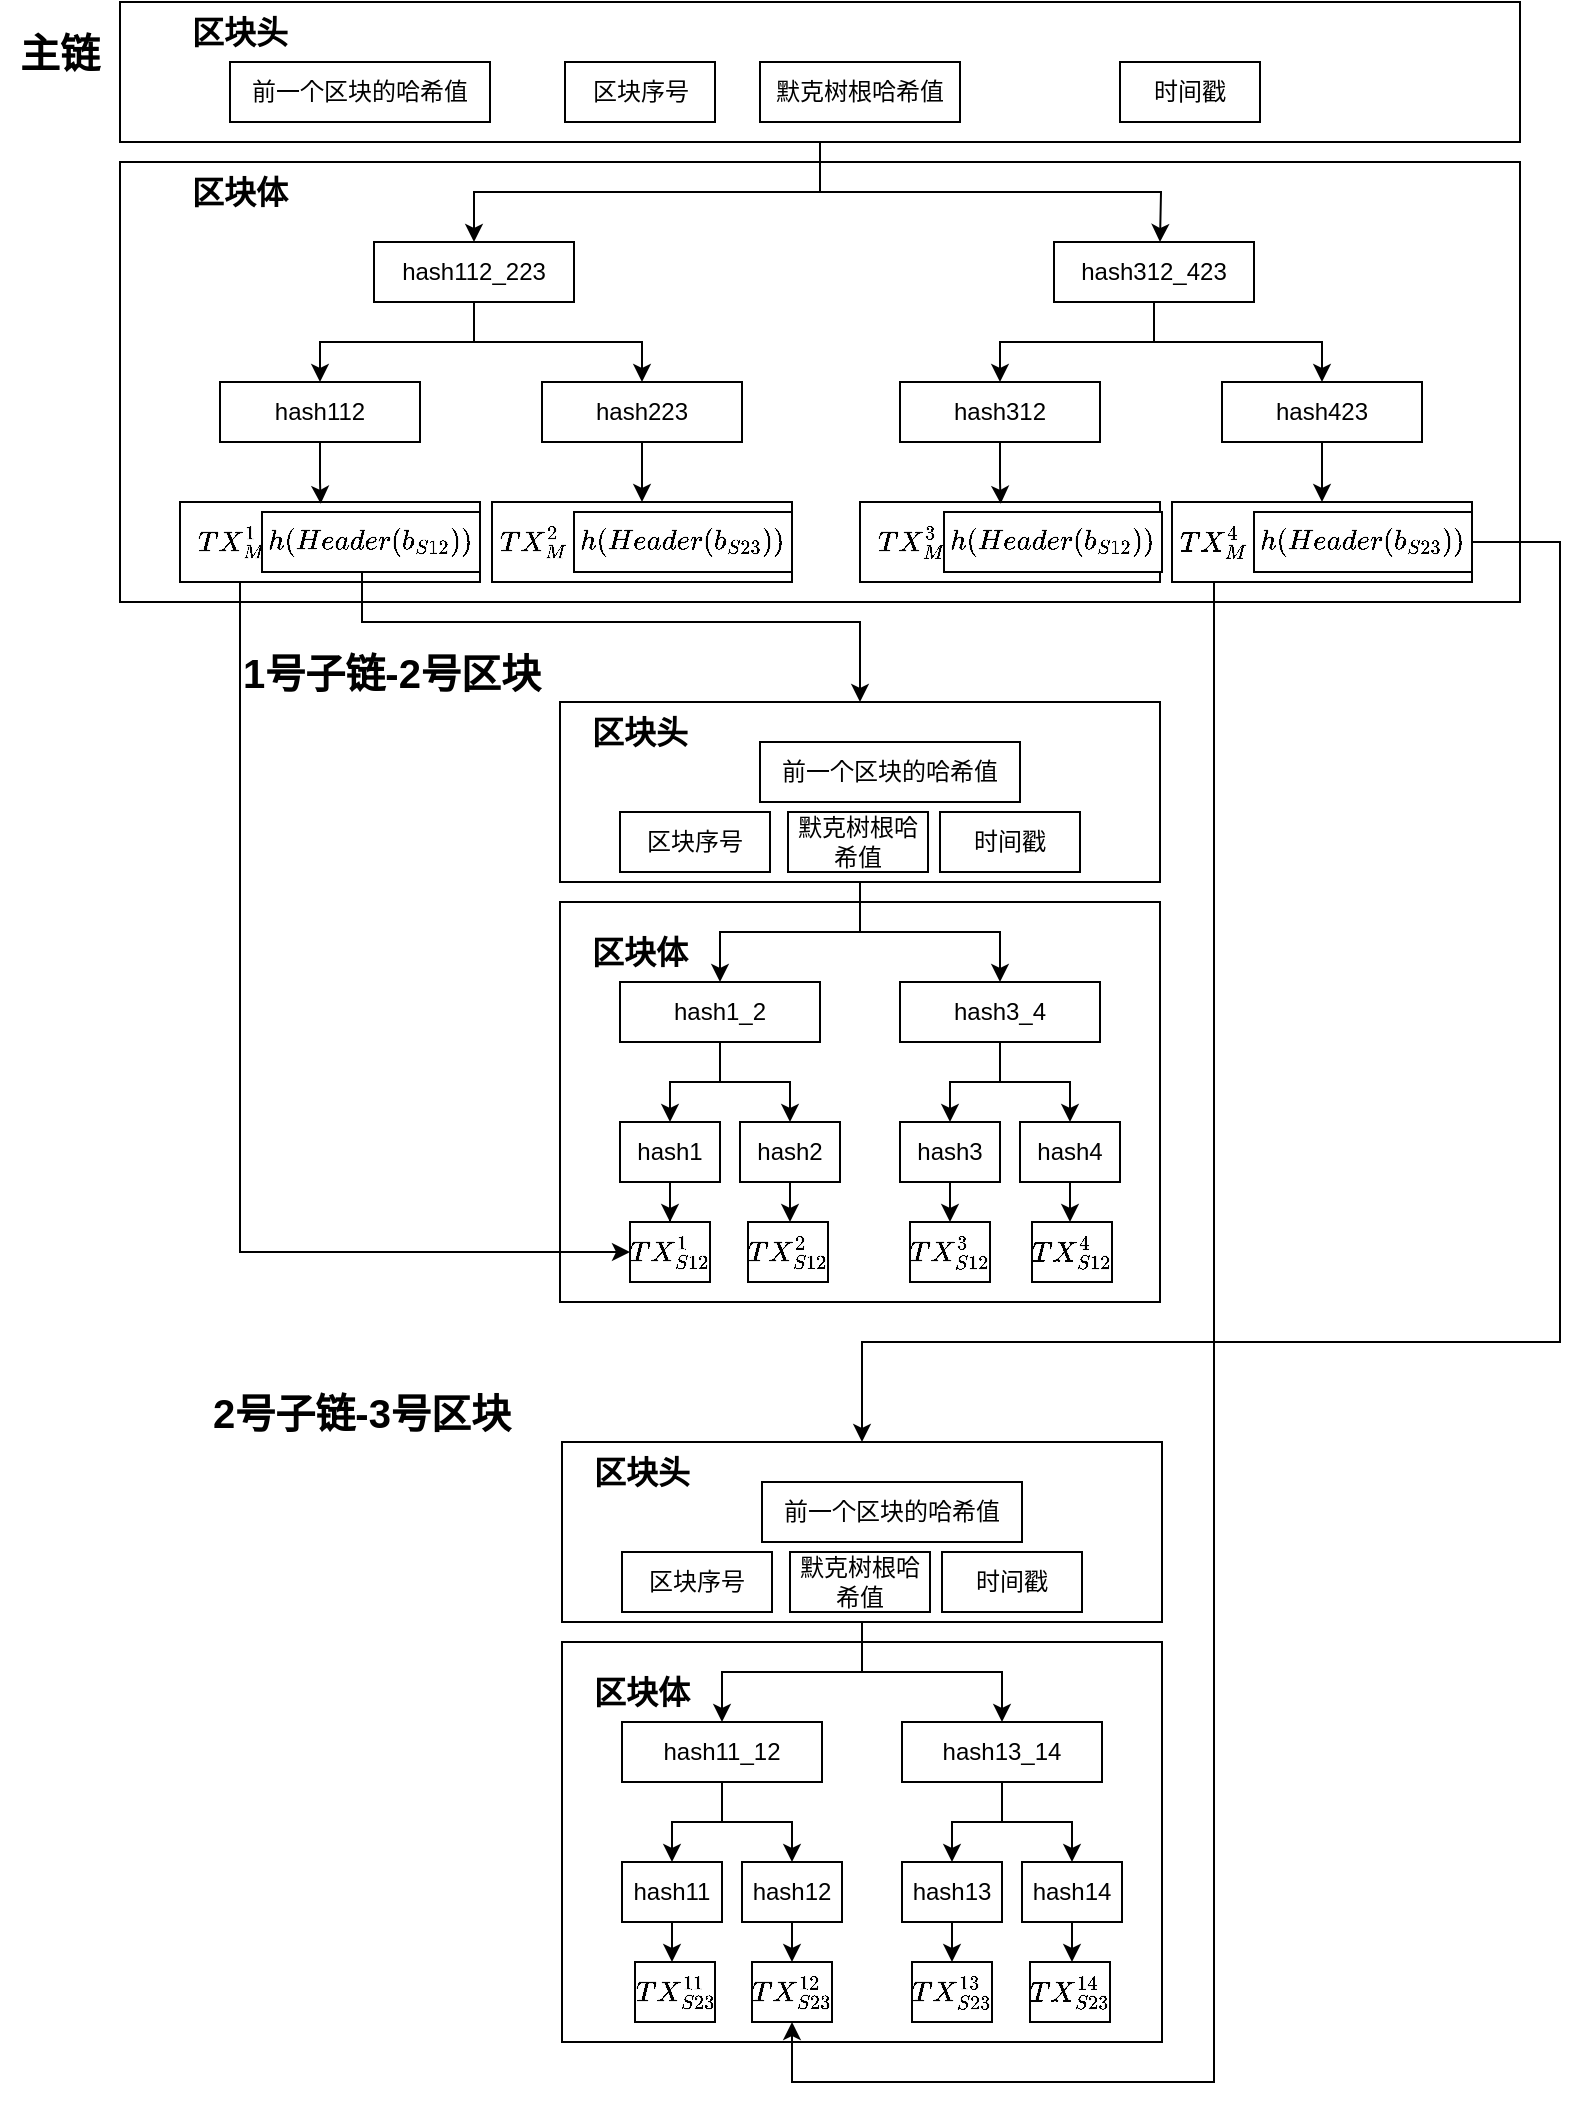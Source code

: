 <mxfile version="21.0.6" type="github">
  <diagram id="3rsK4sRMyDqufHuRaAZe" name="Page-1">
    <mxGraphModel dx="1687" dy="889" grid="1" gridSize="10" guides="1" tooltips="1" connect="1" arrows="1" fold="1" page="1" pageScale="1" pageWidth="827" pageHeight="1169" math="1" shadow="0">
      <root>
        <mxCell id="0" />
        <mxCell id="1" parent="0" />
        <mxCell id="U90KXrBJ-N6k7Ng19d0M-49" value="" style="rounded=0;whiteSpace=wrap;html=1;fillColor=none;" parent="1" vertex="1">
          <mxGeometry x="90" y="110" width="700" height="220" as="geometry" />
        </mxCell>
        <mxCell id="U90KXrBJ-N6k7Ng19d0M-95" value="" style="rounded=0;whiteSpace=wrap;html=1;fillColor=none;" parent="1" vertex="1">
          <mxGeometry x="310" y="480" width="300" height="200" as="geometry" />
        </mxCell>
        <mxCell id="U90KXrBJ-N6k7Ng19d0M-65" value="" style="rounded=0;whiteSpace=wrap;html=1;fillColor=none;" parent="1" vertex="1">
          <mxGeometry x="310" y="380" width="300" height="90" as="geometry" />
        </mxCell>
        <mxCell id="U90KXrBJ-N6k7Ng19d0M-1" value="" style="rounded=0;whiteSpace=wrap;html=1;fillColor=none;" parent="1" vertex="1">
          <mxGeometry x="90" y="30" width="700" height="70" as="geometry" />
        </mxCell>
        <mxCell id="U90KXrBJ-N6k7Ng19d0M-47" style="edgeStyle=orthogonalEdgeStyle;rounded=0;orthogonalLoop=1;jettySize=auto;html=1;entryX=0.5;entryY=0;entryDx=0;entryDy=0;fontSize=8;" parent="1" source="U90KXrBJ-N6k7Ng19d0M-1" edge="1">
          <mxGeometry relative="1" as="geometry">
            <mxPoint x="610" y="150" as="targetPoint" />
          </mxGeometry>
        </mxCell>
        <mxCell id="U90KXrBJ-N6k7Ng19d0M-48" style="edgeStyle=orthogonalEdgeStyle;rounded=0;orthogonalLoop=1;jettySize=auto;html=1;entryX=0.5;entryY=0;entryDx=0;entryDy=0;fontSize=8;" parent="1" source="U90KXrBJ-N6k7Ng19d0M-1" target="U90KXrBJ-N6k7Ng19d0M-20" edge="1">
          <mxGeometry relative="1" as="geometry" />
        </mxCell>
        <mxCell id="U90KXrBJ-N6k7Ng19d0M-2" value="前一个区块的哈希值" style="rounded=0;whiteSpace=wrap;html=1;fillColor=default;" parent="1" vertex="1">
          <mxGeometry x="145" y="60" width="130" height="30" as="geometry" />
        </mxCell>
        <mxCell id="U90KXrBJ-N6k7Ng19d0M-4" value="默克树根哈希值" style="rounded=0;whiteSpace=wrap;html=1;fillColor=default;" parent="1" vertex="1">
          <mxGeometry x="410" y="60" width="100" height="30" as="geometry" />
        </mxCell>
        <mxCell id="U90KXrBJ-N6k7Ng19d0M-5" value="时间戳" style="rounded=0;whiteSpace=wrap;html=1;fillColor=default;" parent="1" vertex="1">
          <mxGeometry x="590" y="60" width="70" height="30" as="geometry" />
        </mxCell>
        <mxCell id="U90KXrBJ-N6k7Ng19d0M-160" style="edgeStyle=orthogonalEdgeStyle;rounded=0;orthogonalLoop=1;jettySize=auto;html=1;entryX=0;entryY=0.5;entryDx=0;entryDy=0;fontSize=20;" parent="1" source="U90KXrBJ-N6k7Ng19d0M-7" target="U90KXrBJ-N6k7Ng19d0M-69" edge="1">
          <mxGeometry relative="1" as="geometry">
            <Array as="points">
              <mxPoint x="150" y="655" />
            </Array>
          </mxGeometry>
        </mxCell>
        <mxCell id="U90KXrBJ-N6k7Ng19d0M-7" value="" style="rounded=0;whiteSpace=wrap;html=1;fillColor=default;" parent="1" vertex="1">
          <mxGeometry x="120" y="280" width="150" height="40" as="geometry" />
        </mxCell>
        <mxCell id="U90KXrBJ-N6k7Ng19d0M-179" style="edgeStyle=orthogonalEdgeStyle;rounded=0;orthogonalLoop=1;jettySize=auto;html=1;entryX=0.5;entryY=0;entryDx=0;entryDy=0;fontSize=11;" parent="1" target="U90KXrBJ-N6k7Ng19d0M-65" edge="1">
          <mxGeometry relative="1" as="geometry">
            <Array as="points">
              <mxPoint x="211" y="340" />
              <mxPoint x="460" y="340" />
            </Array>
            <mxPoint x="211" y="315" as="sourcePoint" />
          </mxGeometry>
        </mxCell>
        <mxCell id="U90KXrBJ-N6k7Ng19d0M-185" style="edgeStyle=orthogonalEdgeStyle;rounded=0;orthogonalLoop=1;jettySize=auto;html=1;entryX=0.469;entryY=0.023;entryDx=0;entryDy=0;entryPerimeter=0;fontSize=11;" parent="1" source="U90KXrBJ-N6k7Ng19d0M-9" target="U90KXrBJ-N6k7Ng19d0M-7" edge="1">
          <mxGeometry relative="1" as="geometry" />
        </mxCell>
        <mxCell id="U90KXrBJ-N6k7Ng19d0M-9" value="hash112" style="rounded=0;whiteSpace=wrap;html=1;fillColor=default;" parent="1" vertex="1">
          <mxGeometry x="140" y="220" width="100" height="30" as="geometry" />
        </mxCell>
        <mxCell id="U90KXrBJ-N6k7Ng19d0M-31" style="edgeStyle=orthogonalEdgeStyle;rounded=0;orthogonalLoop=1;jettySize=auto;html=1;entryX=0.5;entryY=0;entryDx=0;entryDy=0;fontSize=8;" parent="1" source="U90KXrBJ-N6k7Ng19d0M-20" target="U90KXrBJ-N6k7Ng19d0M-9" edge="1">
          <mxGeometry relative="1" as="geometry">
            <Array as="points">
              <mxPoint x="267" y="200" />
              <mxPoint x="190" y="200" />
            </Array>
          </mxGeometry>
        </mxCell>
        <mxCell id="U90KXrBJ-N6k7Ng19d0M-191" style="edgeStyle=orthogonalEdgeStyle;rounded=0;orthogonalLoop=1;jettySize=auto;html=1;entryX=0.5;entryY=0;entryDx=0;entryDy=0;fontSize=11;" parent="1" source="U90KXrBJ-N6k7Ng19d0M-20" target="U90KXrBJ-N6k7Ng19d0M-189" edge="1">
          <mxGeometry relative="1" as="geometry">
            <Array as="points">
              <mxPoint x="267" y="200" />
              <mxPoint x="351" y="200" />
            </Array>
          </mxGeometry>
        </mxCell>
        <mxCell id="U90KXrBJ-N6k7Ng19d0M-20" value="hash112_223" style="rounded=0;whiteSpace=wrap;html=1;fillColor=default;" parent="1" vertex="1">
          <mxGeometry x="217" y="150" width="100" height="30" as="geometry" />
        </mxCell>
        <mxCell id="U90KXrBJ-N6k7Ng19d0M-50" value="&lt;span style=&quot;font-size: 16px;&quot;&gt;&lt;b&gt;区块体&lt;/b&gt;&lt;/span&gt;" style="text;html=1;strokeColor=none;fillColor=none;align=center;verticalAlign=middle;whiteSpace=wrap;rounded=0;" parent="1" vertex="1">
          <mxGeometry x="90" y="110" width="120" height="30" as="geometry" />
        </mxCell>
        <mxCell id="U90KXrBJ-N6k7Ng19d0M-51" value="&lt;span style=&quot;font-size: 16px;&quot;&gt;&lt;b&gt;区块头&lt;/b&gt;&lt;/span&gt;" style="text;html=1;strokeColor=none;fillColor=none;align=center;verticalAlign=middle;whiteSpace=wrap;rounded=0;" parent="1" vertex="1">
          <mxGeometry x="90" y="30" width="120" height="30" as="geometry" />
        </mxCell>
        <mxCell id="U90KXrBJ-N6k7Ng19d0M-62" style="edgeStyle=orthogonalEdgeStyle;rounded=0;orthogonalLoop=1;jettySize=auto;html=1;entryX=0.5;entryY=0;entryDx=0;entryDy=0;fontSize=8;" parent="1" source="U90KXrBJ-N6k7Ng19d0M-65" target="U90KXrBJ-N6k7Ng19d0M-123" edge="1">
          <mxGeometry relative="1" as="geometry">
            <mxPoint x="613" y="520" as="targetPoint" />
          </mxGeometry>
        </mxCell>
        <mxCell id="U90KXrBJ-N6k7Ng19d0M-63" style="edgeStyle=orthogonalEdgeStyle;rounded=0;orthogonalLoop=1;jettySize=auto;html=1;entryX=0.5;entryY=0;entryDx=0;entryDy=0;fontSize=8;" parent="1" source="U90KXrBJ-N6k7Ng19d0M-65" target="U90KXrBJ-N6k7Ng19d0M-76" edge="1">
          <mxGeometry relative="1" as="geometry" />
        </mxCell>
        <mxCell id="U90KXrBJ-N6k7Ng19d0M-66" value="前一个区块的哈希值" style="rounded=0;whiteSpace=wrap;html=1;fillColor=default;" parent="1" vertex="1">
          <mxGeometry x="410" y="400" width="130" height="30" as="geometry" />
        </mxCell>
        <mxCell id="U90KXrBJ-N6k7Ng19d0M-67" value="默克树根哈希值" style="rounded=0;whiteSpace=wrap;html=1;fillColor=default;" parent="1" vertex="1">
          <mxGeometry x="424" y="435" width="70" height="30" as="geometry" />
        </mxCell>
        <mxCell id="U90KXrBJ-N6k7Ng19d0M-68" value="时间戳" style="rounded=0;whiteSpace=wrap;html=1;fillColor=default;" parent="1" vertex="1">
          <mxGeometry x="500" y="435" width="70" height="30" as="geometry" />
        </mxCell>
        <mxCell id="U90KXrBJ-N6k7Ng19d0M-69" value="$$TX_{S12}^1$$" style="rounded=0;whiteSpace=wrap;html=1;fillColor=default;" parent="1" vertex="1">
          <mxGeometry x="345" y="640" width="40" height="30" as="geometry" />
        </mxCell>
        <mxCell id="U90KXrBJ-N6k7Ng19d0M-103" style="edgeStyle=orthogonalEdgeStyle;rounded=0;orthogonalLoop=1;jettySize=auto;html=1;entryX=0.5;entryY=0;entryDx=0;entryDy=0;fontSize=20;" parent="1" source="U90KXrBJ-N6k7Ng19d0M-73" target="U90KXrBJ-N6k7Ng19d0M-69" edge="1">
          <mxGeometry relative="1" as="geometry" />
        </mxCell>
        <mxCell id="U90KXrBJ-N6k7Ng19d0M-73" value="hash1" style="rounded=0;whiteSpace=wrap;html=1;fillColor=default;" parent="1" vertex="1">
          <mxGeometry x="340" y="590" width="50" height="30" as="geometry" />
        </mxCell>
        <mxCell id="U90KXrBJ-N6k7Ng19d0M-74" style="edgeStyle=orthogonalEdgeStyle;rounded=0;orthogonalLoop=1;jettySize=auto;html=1;entryX=0.5;entryY=0;entryDx=0;entryDy=0;fontSize=8;" parent="1" source="U90KXrBJ-N6k7Ng19d0M-76" target="U90KXrBJ-N6k7Ng19d0M-73" edge="1">
          <mxGeometry relative="1" as="geometry" />
        </mxCell>
        <mxCell id="U90KXrBJ-N6k7Ng19d0M-114" style="edgeStyle=orthogonalEdgeStyle;rounded=0;orthogonalLoop=1;jettySize=auto;html=1;entryX=0.5;entryY=0;entryDx=0;entryDy=0;fontSize=20;" parent="1" source="U90KXrBJ-N6k7Ng19d0M-76" target="U90KXrBJ-N6k7Ng19d0M-112" edge="1">
          <mxGeometry relative="1" as="geometry" />
        </mxCell>
        <mxCell id="U90KXrBJ-N6k7Ng19d0M-76" value="hash1_2" style="rounded=0;whiteSpace=wrap;html=1;fillColor=default;" parent="1" vertex="1">
          <mxGeometry x="340" y="520" width="100" height="30" as="geometry" />
        </mxCell>
        <mxCell id="U90KXrBJ-N6k7Ng19d0M-96" value="&lt;span style=&quot;font-size: 16px;&quot;&gt;&lt;b&gt;区块体&lt;/b&gt;&lt;/span&gt;" style="text;html=1;strokeColor=none;fillColor=none;align=center;verticalAlign=middle;whiteSpace=wrap;rounded=0;" parent="1" vertex="1">
          <mxGeometry x="290" y="490" width="120" height="30" as="geometry" />
        </mxCell>
        <mxCell id="U90KXrBJ-N6k7Ng19d0M-97" value="&lt;span style=&quot;font-size: 16px;&quot;&gt;&lt;b&gt;区块头&lt;/b&gt;&lt;/span&gt;" style="text;html=1;strokeColor=none;fillColor=none;align=center;verticalAlign=middle;whiteSpace=wrap;rounded=0;" parent="1" vertex="1">
          <mxGeometry x="290" y="380" width="120" height="30" as="geometry" />
        </mxCell>
        <mxCell id="U90KXrBJ-N6k7Ng19d0M-101" value="&lt;font style=&quot;font-size: 20px;&quot;&gt;&lt;b&gt;主链&lt;/b&gt;&lt;/font&gt;" style="text;html=1;strokeColor=none;fillColor=none;align=center;verticalAlign=middle;whiteSpace=wrap;rounded=0;fontSize=12;" parent="1" vertex="1">
          <mxGeometry x="30" y="40" width="60" height="30" as="geometry" />
        </mxCell>
        <mxCell id="U90KXrBJ-N6k7Ng19d0M-102" value="&lt;font style=&quot;font-size: 20px;&quot;&gt;&lt;b&gt;1号子链-2号区块&lt;/b&gt;&lt;/font&gt;" style="text;html=1;strokeColor=none;fillColor=none;align=center;verticalAlign=middle;whiteSpace=wrap;rounded=0;fontSize=12;" parent="1" vertex="1">
          <mxGeometry x="131" y="350" width="190" height="30" as="geometry" />
        </mxCell>
        <mxCell id="U90KXrBJ-N6k7Ng19d0M-111" style="edgeStyle=orthogonalEdgeStyle;rounded=0;orthogonalLoop=1;jettySize=auto;html=1;entryX=0.5;entryY=0;entryDx=0;entryDy=0;fontSize=20;" parent="1" source="U90KXrBJ-N6k7Ng19d0M-112" edge="1">
          <mxGeometry relative="1" as="geometry">
            <mxPoint x="425" y="640" as="targetPoint" />
          </mxGeometry>
        </mxCell>
        <mxCell id="U90KXrBJ-N6k7Ng19d0M-112" value="hash2" style="rounded=0;whiteSpace=wrap;html=1;fillColor=default;" parent="1" vertex="1">
          <mxGeometry x="400" y="590" width="50" height="30" as="geometry" />
        </mxCell>
        <mxCell id="U90KXrBJ-N6k7Ng19d0M-115" value="区块序号" style="rounded=0;whiteSpace=wrap;html=1;fillColor=default;" parent="1" vertex="1">
          <mxGeometry x="312.5" y="60" width="75" height="30" as="geometry" />
        </mxCell>
        <mxCell id="U90KXrBJ-N6k7Ng19d0M-116" value="区块序号" style="rounded=0;whiteSpace=wrap;html=1;fillColor=default;" parent="1" vertex="1">
          <mxGeometry x="340" y="435" width="75" height="30" as="geometry" />
        </mxCell>
        <mxCell id="U90KXrBJ-N6k7Ng19d0M-119" style="edgeStyle=orthogonalEdgeStyle;rounded=0;orthogonalLoop=1;jettySize=auto;html=1;entryX=0.5;entryY=0;entryDx=0;entryDy=0;fontSize=20;" parent="1" source="U90KXrBJ-N6k7Ng19d0M-120" edge="1">
          <mxGeometry relative="1" as="geometry">
            <mxPoint x="505" y="640" as="targetPoint" />
          </mxGeometry>
        </mxCell>
        <mxCell id="U90KXrBJ-N6k7Ng19d0M-120" value="hash3" style="rounded=0;whiteSpace=wrap;html=1;fillColor=default;" parent="1" vertex="1">
          <mxGeometry x="480" y="590" width="50" height="30" as="geometry" />
        </mxCell>
        <mxCell id="U90KXrBJ-N6k7Ng19d0M-121" style="edgeStyle=orthogonalEdgeStyle;rounded=0;orthogonalLoop=1;jettySize=auto;html=1;entryX=0.5;entryY=0;entryDx=0;entryDy=0;fontSize=8;" parent="1" source="U90KXrBJ-N6k7Ng19d0M-123" target="U90KXrBJ-N6k7Ng19d0M-120" edge="1">
          <mxGeometry relative="1" as="geometry" />
        </mxCell>
        <mxCell id="U90KXrBJ-N6k7Ng19d0M-122" style="edgeStyle=orthogonalEdgeStyle;rounded=0;orthogonalLoop=1;jettySize=auto;html=1;entryX=0.5;entryY=0;entryDx=0;entryDy=0;fontSize=20;" parent="1" source="U90KXrBJ-N6k7Ng19d0M-123" target="U90KXrBJ-N6k7Ng19d0M-126" edge="1">
          <mxGeometry relative="1" as="geometry" />
        </mxCell>
        <mxCell id="U90KXrBJ-N6k7Ng19d0M-123" value="hash3_4" style="rounded=0;whiteSpace=wrap;html=1;fillColor=default;" parent="1" vertex="1">
          <mxGeometry x="480" y="520" width="100" height="30" as="geometry" />
        </mxCell>
        <mxCell id="U90KXrBJ-N6k7Ng19d0M-125" style="edgeStyle=orthogonalEdgeStyle;rounded=0;orthogonalLoop=1;jettySize=auto;html=1;entryX=0.5;entryY=0;entryDx=0;entryDy=0;fontSize=20;" parent="1" source="U90KXrBJ-N6k7Ng19d0M-126" edge="1">
          <mxGeometry relative="1" as="geometry">
            <mxPoint x="565" y="640" as="targetPoint" />
          </mxGeometry>
        </mxCell>
        <mxCell id="U90KXrBJ-N6k7Ng19d0M-126" value="hash4" style="rounded=0;whiteSpace=wrap;html=1;fillColor=default;" parent="1" vertex="1">
          <mxGeometry x="540" y="590" width="50" height="30" as="geometry" />
        </mxCell>
        <mxCell id="U90KXrBJ-N6k7Ng19d0M-127" value="" style="rounded=0;whiteSpace=wrap;html=1;fillColor=none;" parent="1" vertex="1">
          <mxGeometry x="311" y="850" width="300" height="200" as="geometry" />
        </mxCell>
        <mxCell id="U90KXrBJ-N6k7Ng19d0M-128" value="" style="rounded=0;whiteSpace=wrap;html=1;fillColor=none;" parent="1" vertex="1">
          <mxGeometry x="311" y="750" width="300" height="90" as="geometry" />
        </mxCell>
        <mxCell id="U90KXrBJ-N6k7Ng19d0M-129" style="edgeStyle=orthogonalEdgeStyle;rounded=0;orthogonalLoop=1;jettySize=auto;html=1;entryX=0.5;entryY=0;entryDx=0;entryDy=0;fontSize=8;" parent="1" source="U90KXrBJ-N6k7Ng19d0M-128" target="U90KXrBJ-N6k7Ng19d0M-156" edge="1">
          <mxGeometry relative="1" as="geometry">
            <mxPoint x="614" y="890" as="targetPoint" />
          </mxGeometry>
        </mxCell>
        <mxCell id="U90KXrBJ-N6k7Ng19d0M-130" style="edgeStyle=orthogonalEdgeStyle;rounded=0;orthogonalLoop=1;jettySize=auto;html=1;entryX=0.5;entryY=0;entryDx=0;entryDy=0;fontSize=8;" parent="1" source="U90KXrBJ-N6k7Ng19d0M-128" target="U90KXrBJ-N6k7Ng19d0M-140" edge="1">
          <mxGeometry relative="1" as="geometry" />
        </mxCell>
        <mxCell id="U90KXrBJ-N6k7Ng19d0M-132" value="前一个区块的哈希值" style="rounded=0;whiteSpace=wrap;html=1;fillColor=default;" parent="1" vertex="1">
          <mxGeometry x="411" y="770" width="130" height="30" as="geometry" />
        </mxCell>
        <mxCell id="U90KXrBJ-N6k7Ng19d0M-133" value="默克树根哈希值" style="rounded=0;whiteSpace=wrap;html=1;fillColor=default;" parent="1" vertex="1">
          <mxGeometry x="425" y="805" width="70" height="30" as="geometry" />
        </mxCell>
        <mxCell id="U90KXrBJ-N6k7Ng19d0M-134" value="时间戳" style="rounded=0;whiteSpace=wrap;html=1;fillColor=default;" parent="1" vertex="1">
          <mxGeometry x="501" y="805" width="70" height="30" as="geometry" />
        </mxCell>
        <mxCell id="U90KXrBJ-N6k7Ng19d0M-136" style="edgeStyle=orthogonalEdgeStyle;rounded=0;orthogonalLoop=1;jettySize=auto;html=1;entryX=0.5;entryY=0;entryDx=0;entryDy=0;fontSize=20;" parent="1" source="U90KXrBJ-N6k7Ng19d0M-137" edge="1">
          <mxGeometry relative="1" as="geometry">
            <mxPoint x="366" y="1010" as="targetPoint" />
          </mxGeometry>
        </mxCell>
        <mxCell id="U90KXrBJ-N6k7Ng19d0M-137" value="hash11" style="rounded=0;whiteSpace=wrap;html=1;fillColor=default;" parent="1" vertex="1">
          <mxGeometry x="341" y="960" width="50" height="30" as="geometry" />
        </mxCell>
        <mxCell id="U90KXrBJ-N6k7Ng19d0M-138" style="edgeStyle=orthogonalEdgeStyle;rounded=0;orthogonalLoop=1;jettySize=auto;html=1;entryX=0.5;entryY=0;entryDx=0;entryDy=0;fontSize=8;" parent="1" source="U90KXrBJ-N6k7Ng19d0M-140" target="U90KXrBJ-N6k7Ng19d0M-137" edge="1">
          <mxGeometry relative="1" as="geometry" />
        </mxCell>
        <mxCell id="U90KXrBJ-N6k7Ng19d0M-139" style="edgeStyle=orthogonalEdgeStyle;rounded=0;orthogonalLoop=1;jettySize=auto;html=1;entryX=0.5;entryY=0;entryDx=0;entryDy=0;fontSize=20;" parent="1" source="U90KXrBJ-N6k7Ng19d0M-140" target="U90KXrBJ-N6k7Ng19d0M-149" edge="1">
          <mxGeometry relative="1" as="geometry" />
        </mxCell>
        <mxCell id="U90KXrBJ-N6k7Ng19d0M-140" value="hash11_12" style="rounded=0;whiteSpace=wrap;html=1;fillColor=default;" parent="1" vertex="1">
          <mxGeometry x="341" y="890" width="100" height="30" as="geometry" />
        </mxCell>
        <mxCell id="U90KXrBJ-N6k7Ng19d0M-141" value="&lt;span style=&quot;font-size: 16px;&quot;&gt;&lt;b&gt;区块体&lt;/b&gt;&lt;/span&gt;" style="text;html=1;strokeColor=none;fillColor=none;align=center;verticalAlign=middle;whiteSpace=wrap;rounded=0;" parent="1" vertex="1">
          <mxGeometry x="291" y="860" width="120" height="30" as="geometry" />
        </mxCell>
        <mxCell id="U90KXrBJ-N6k7Ng19d0M-142" value="&lt;span style=&quot;font-size: 16px;&quot;&gt;&lt;b&gt;区块头&lt;/b&gt;&lt;/span&gt;" style="text;html=1;strokeColor=none;fillColor=none;align=center;verticalAlign=middle;whiteSpace=wrap;rounded=0;" parent="1" vertex="1">
          <mxGeometry x="291" y="750" width="120" height="30" as="geometry" />
        </mxCell>
        <mxCell id="U90KXrBJ-N6k7Ng19d0M-146" value="&lt;font style=&quot;font-size: 20px;&quot;&gt;&lt;b&gt;2号子链-3号区块&lt;/b&gt;&lt;/font&gt;" style="text;html=1;strokeColor=none;fillColor=none;align=center;verticalAlign=middle;whiteSpace=wrap;rounded=0;fontSize=12;" parent="1" vertex="1">
          <mxGeometry x="116" y="720" width="190" height="30" as="geometry" />
        </mxCell>
        <mxCell id="U90KXrBJ-N6k7Ng19d0M-148" style="edgeStyle=orthogonalEdgeStyle;rounded=0;orthogonalLoop=1;jettySize=auto;html=1;entryX=0.5;entryY=0;entryDx=0;entryDy=0;fontSize=20;" parent="1" source="U90KXrBJ-N6k7Ng19d0M-149" edge="1">
          <mxGeometry relative="1" as="geometry">
            <mxPoint x="426" y="1010" as="targetPoint" />
          </mxGeometry>
        </mxCell>
        <mxCell id="U90KXrBJ-N6k7Ng19d0M-149" value="hash12" style="rounded=0;whiteSpace=wrap;html=1;fillColor=default;" parent="1" vertex="1">
          <mxGeometry x="401" y="960" width="50" height="30" as="geometry" />
        </mxCell>
        <mxCell id="U90KXrBJ-N6k7Ng19d0M-150" value="区块序号" style="rounded=0;whiteSpace=wrap;html=1;fillColor=default;" parent="1" vertex="1">
          <mxGeometry x="341" y="805" width="75" height="30" as="geometry" />
        </mxCell>
        <mxCell id="U90KXrBJ-N6k7Ng19d0M-152" style="edgeStyle=orthogonalEdgeStyle;rounded=0;orthogonalLoop=1;jettySize=auto;html=1;entryX=0.5;entryY=0;entryDx=0;entryDy=0;fontSize=20;" parent="1" source="U90KXrBJ-N6k7Ng19d0M-153" edge="1">
          <mxGeometry relative="1" as="geometry">
            <mxPoint x="506" y="1010" as="targetPoint" />
          </mxGeometry>
        </mxCell>
        <mxCell id="U90KXrBJ-N6k7Ng19d0M-153" value="hash13" style="rounded=0;whiteSpace=wrap;html=1;fillColor=default;" parent="1" vertex="1">
          <mxGeometry x="481" y="960" width="50" height="30" as="geometry" />
        </mxCell>
        <mxCell id="U90KXrBJ-N6k7Ng19d0M-154" style="edgeStyle=orthogonalEdgeStyle;rounded=0;orthogonalLoop=1;jettySize=auto;html=1;entryX=0.5;entryY=0;entryDx=0;entryDy=0;fontSize=8;" parent="1" source="U90KXrBJ-N6k7Ng19d0M-156" target="U90KXrBJ-N6k7Ng19d0M-153" edge="1">
          <mxGeometry relative="1" as="geometry" />
        </mxCell>
        <mxCell id="U90KXrBJ-N6k7Ng19d0M-155" style="edgeStyle=orthogonalEdgeStyle;rounded=0;orthogonalLoop=1;jettySize=auto;html=1;entryX=0.5;entryY=0;entryDx=0;entryDy=0;fontSize=20;" parent="1" source="U90KXrBJ-N6k7Ng19d0M-156" target="U90KXrBJ-N6k7Ng19d0M-159" edge="1">
          <mxGeometry relative="1" as="geometry" />
        </mxCell>
        <mxCell id="U90KXrBJ-N6k7Ng19d0M-156" value="hash13_14" style="rounded=0;whiteSpace=wrap;html=1;fillColor=default;" parent="1" vertex="1">
          <mxGeometry x="481" y="890" width="100" height="30" as="geometry" />
        </mxCell>
        <mxCell id="U90KXrBJ-N6k7Ng19d0M-158" style="edgeStyle=orthogonalEdgeStyle;rounded=0;orthogonalLoop=1;jettySize=auto;html=1;entryX=0.5;entryY=0;entryDx=0;entryDy=0;fontSize=20;" parent="1" source="U90KXrBJ-N6k7Ng19d0M-159" edge="1">
          <mxGeometry relative="1" as="geometry">
            <mxPoint x="566" y="1010" as="targetPoint" />
          </mxGeometry>
        </mxCell>
        <mxCell id="U90KXrBJ-N6k7Ng19d0M-159" value="hash14" style="rounded=0;whiteSpace=wrap;html=1;fillColor=default;" parent="1" vertex="1">
          <mxGeometry x="541" y="960" width="50" height="30" as="geometry" />
        </mxCell>
        <mxCell id="U90KXrBJ-N6k7Ng19d0M-186" value="" style="rounded=0;whiteSpace=wrap;html=1;fillColor=default;" parent="1" vertex="1">
          <mxGeometry x="276" y="280" width="150" height="40" as="geometry" />
        </mxCell>
        <mxCell id="U90KXrBJ-N6k7Ng19d0M-188" style="edgeStyle=orthogonalEdgeStyle;rounded=0;orthogonalLoop=1;jettySize=auto;html=1;entryX=0.5;entryY=0;entryDx=0;entryDy=0;fontSize=11;" parent="1" source="U90KXrBJ-N6k7Ng19d0M-189" target="U90KXrBJ-N6k7Ng19d0M-186" edge="1">
          <mxGeometry relative="1" as="geometry" />
        </mxCell>
        <mxCell id="U90KXrBJ-N6k7Ng19d0M-189" value="hash223" style="rounded=0;whiteSpace=wrap;html=1;fillColor=default;" parent="1" vertex="1">
          <mxGeometry x="301" y="220" width="100" height="30" as="geometry" />
        </mxCell>
        <mxCell id="U90KXrBJ-N6k7Ng19d0M-204" value="" style="rounded=0;whiteSpace=wrap;html=1;fillColor=default;" parent="1" vertex="1">
          <mxGeometry x="460" y="280" width="150" height="40" as="geometry" />
        </mxCell>
        <mxCell id="U90KXrBJ-N6k7Ng19d0M-206" style="edgeStyle=orthogonalEdgeStyle;rounded=0;orthogonalLoop=1;jettySize=auto;html=1;entryX=0.469;entryY=0.023;entryDx=0;entryDy=0;entryPerimeter=0;fontSize=11;" parent="1" source="U90KXrBJ-N6k7Ng19d0M-207" target="U90KXrBJ-N6k7Ng19d0M-204" edge="1">
          <mxGeometry relative="1" as="geometry" />
        </mxCell>
        <mxCell id="U90KXrBJ-N6k7Ng19d0M-207" value="hash312" style="rounded=0;whiteSpace=wrap;html=1;fillColor=default;" parent="1" vertex="1">
          <mxGeometry x="480" y="220" width="100" height="30" as="geometry" />
        </mxCell>
        <mxCell id="U90KXrBJ-N6k7Ng19d0M-208" style="edgeStyle=orthogonalEdgeStyle;rounded=0;orthogonalLoop=1;jettySize=auto;html=1;entryX=0.5;entryY=0;entryDx=0;entryDy=0;fontSize=8;" parent="1" source="U90KXrBJ-N6k7Ng19d0M-210" target="U90KXrBJ-N6k7Ng19d0M-207" edge="1">
          <mxGeometry relative="1" as="geometry">
            <Array as="points">
              <mxPoint x="607" y="200" />
              <mxPoint x="530" y="200" />
            </Array>
          </mxGeometry>
        </mxCell>
        <mxCell id="U90KXrBJ-N6k7Ng19d0M-209" style="edgeStyle=orthogonalEdgeStyle;rounded=0;orthogonalLoop=1;jettySize=auto;html=1;entryX=0.5;entryY=0;entryDx=0;entryDy=0;fontSize=11;" parent="1" source="U90KXrBJ-N6k7Ng19d0M-210" target="U90KXrBJ-N6k7Ng19d0M-215" edge="1">
          <mxGeometry relative="1" as="geometry">
            <Array as="points">
              <mxPoint x="607" y="200" />
              <mxPoint x="691" y="200" />
            </Array>
          </mxGeometry>
        </mxCell>
        <mxCell id="U90KXrBJ-N6k7Ng19d0M-210" value="hash312_423" style="rounded=0;whiteSpace=wrap;html=1;fillColor=default;" parent="1" vertex="1">
          <mxGeometry x="557" y="150" width="100" height="30" as="geometry" />
        </mxCell>
        <mxCell id="U90KXrBJ-N6k7Ng19d0M-218" style="edgeStyle=orthogonalEdgeStyle;rounded=0;orthogonalLoop=1;jettySize=auto;html=1;entryX=0.5;entryY=1;entryDx=0;entryDy=0;fontSize=11;exitX=0.14;exitY=0.975;exitDx=0;exitDy=0;exitPerimeter=0;" parent="1" source="U90KXrBJ-N6k7Ng19d0M-212" edge="1">
          <mxGeometry relative="1" as="geometry">
            <Array as="points">
              <mxPoint x="637" y="1070" />
              <mxPoint x="426" y="1070" />
            </Array>
            <mxPoint x="426" y="1040" as="targetPoint" />
          </mxGeometry>
        </mxCell>
        <mxCell id="U90KXrBJ-N6k7Ng19d0M-212" value="" style="rounded=0;whiteSpace=wrap;html=1;fillColor=default;" parent="1" vertex="1">
          <mxGeometry x="616" y="280" width="150" height="40" as="geometry" />
        </mxCell>
        <mxCell id="U90KXrBJ-N6k7Ng19d0M-217" style="edgeStyle=orthogonalEdgeStyle;rounded=0;orthogonalLoop=1;jettySize=auto;html=1;entryX=0.5;entryY=0;entryDx=0;entryDy=0;fontSize=11;" parent="1" target="U90KXrBJ-N6k7Ng19d0M-128" edge="1">
          <mxGeometry relative="1" as="geometry">
            <Array as="points">
              <mxPoint x="810" y="300" />
              <mxPoint x="810" y="700" />
              <mxPoint x="461" y="700" />
            </Array>
            <mxPoint x="757" y="300" as="sourcePoint" />
          </mxGeometry>
        </mxCell>
        <mxCell id="U90KXrBJ-N6k7Ng19d0M-214" style="edgeStyle=orthogonalEdgeStyle;rounded=0;orthogonalLoop=1;jettySize=auto;html=1;entryX=0.5;entryY=0;entryDx=0;entryDy=0;fontSize=11;" parent="1" source="U90KXrBJ-N6k7Ng19d0M-215" target="U90KXrBJ-N6k7Ng19d0M-212" edge="1">
          <mxGeometry relative="1" as="geometry" />
        </mxCell>
        <mxCell id="U90KXrBJ-N6k7Ng19d0M-215" value="hash423" style="rounded=0;whiteSpace=wrap;html=1;fillColor=default;" parent="1" vertex="1">
          <mxGeometry x="641" y="220" width="100" height="30" as="geometry" />
        </mxCell>
        <mxCell id="_6VI4ldLSYdVaJwdh7zY-6" value="$$TX_M^1$$" style="text;html=1;align=center;verticalAlign=middle;resizable=0;points=[];autosize=1;strokeColor=none;fillColor=none;" vertex="1" parent="1">
          <mxGeometry x="100" y="285" width="90" height="30" as="geometry" />
        </mxCell>
        <mxCell id="_6VI4ldLSYdVaJwdh7zY-7" value="$$TX_M^2$$" style="text;html=1;align=center;verticalAlign=middle;resizable=0;points=[];autosize=1;strokeColor=none;fillColor=none;" vertex="1" parent="1">
          <mxGeometry x="251" y="285" width="90" height="30" as="geometry" />
        </mxCell>
        <mxCell id="_6VI4ldLSYdVaJwdh7zY-8" value="$$h(Header(b_{S12}))$$" style="rounded=0;whiteSpace=wrap;html=1;fillColor=default;" vertex="1" parent="1">
          <mxGeometry x="161" y="285" width="109" height="30" as="geometry" />
        </mxCell>
        <mxCell id="_6VI4ldLSYdVaJwdh7zY-9" value="$$h(Header(b_{S23}))$$" style="rounded=0;whiteSpace=wrap;html=1;fillColor=default;" vertex="1" parent="1">
          <mxGeometry x="317" y="285" width="109" height="30" as="geometry" />
        </mxCell>
        <mxCell id="_6VI4ldLSYdVaJwdh7zY-10" value="$$TX_M^3$$" style="text;html=1;align=center;verticalAlign=middle;resizable=0;points=[];autosize=1;strokeColor=none;fillColor=none;" vertex="1" parent="1">
          <mxGeometry x="440" y="285" width="90" height="30" as="geometry" />
        </mxCell>
        <mxCell id="_6VI4ldLSYdVaJwdh7zY-12" value="$$h(Header(b_{S12}))$$" style="rounded=0;whiteSpace=wrap;html=1;fillColor=default;" vertex="1" parent="1">
          <mxGeometry x="502" y="285" width="109" height="30" as="geometry" />
        </mxCell>
        <mxCell id="_6VI4ldLSYdVaJwdh7zY-13" value="$$h(Header(b_{S23}))$$" style="rounded=0;whiteSpace=wrap;html=1;fillColor=default;" vertex="1" parent="1">
          <mxGeometry x="657" y="285" width="109" height="30" as="geometry" />
        </mxCell>
        <mxCell id="_6VI4ldLSYdVaJwdh7zY-14" value="$$TX_M^4$$" style="text;html=1;align=center;verticalAlign=middle;resizable=0;points=[];autosize=1;strokeColor=none;fillColor=none;" vertex="1" parent="1">
          <mxGeometry x="591" y="285" width="90" height="30" as="geometry" />
        </mxCell>
        <mxCell id="_6VI4ldLSYdVaJwdh7zY-16" value="$$TX_{S12}^2$$" style="rounded=0;whiteSpace=wrap;html=1;fillColor=default;" vertex="1" parent="1">
          <mxGeometry x="404" y="640" width="40" height="30" as="geometry" />
        </mxCell>
        <mxCell id="_6VI4ldLSYdVaJwdh7zY-17" value="$$TX_{S12}^3$$" style="rounded=0;whiteSpace=wrap;html=1;fillColor=default;" vertex="1" parent="1">
          <mxGeometry x="485" y="640" width="40" height="30" as="geometry" />
        </mxCell>
        <mxCell id="_6VI4ldLSYdVaJwdh7zY-18" value="$$TX_{S12}^4$$" style="rounded=0;whiteSpace=wrap;html=1;fillColor=default;" vertex="1" parent="1">
          <mxGeometry x="546" y="640" width="40" height="30" as="geometry" />
        </mxCell>
        <mxCell id="_6VI4ldLSYdVaJwdh7zY-19" value="$$TX_{S23}^{11}$$" style="rounded=0;whiteSpace=wrap;html=1;fillColor=default;" vertex="1" parent="1">
          <mxGeometry x="347.5" y="1010" width="40" height="30" as="geometry" />
        </mxCell>
        <mxCell id="_6VI4ldLSYdVaJwdh7zY-22" value="$$TX_{S23}^{12}$$" style="rounded=0;whiteSpace=wrap;html=1;fillColor=default;" vertex="1" parent="1">
          <mxGeometry x="406" y="1010" width="40" height="30" as="geometry" />
        </mxCell>
        <mxCell id="_6VI4ldLSYdVaJwdh7zY-23" value="$$TX_{S23}^{13}$$" style="rounded=0;whiteSpace=wrap;html=1;fillColor=default;" vertex="1" parent="1">
          <mxGeometry x="486" y="1010" width="40" height="30" as="geometry" />
        </mxCell>
        <mxCell id="_6VI4ldLSYdVaJwdh7zY-24" value="$$TX_{S23}^{14}$$" style="rounded=0;whiteSpace=wrap;html=1;fillColor=default;" vertex="1" parent="1">
          <mxGeometry x="545" y="1010" width="40" height="30" as="geometry" />
        </mxCell>
      </root>
    </mxGraphModel>
  </diagram>
</mxfile>
